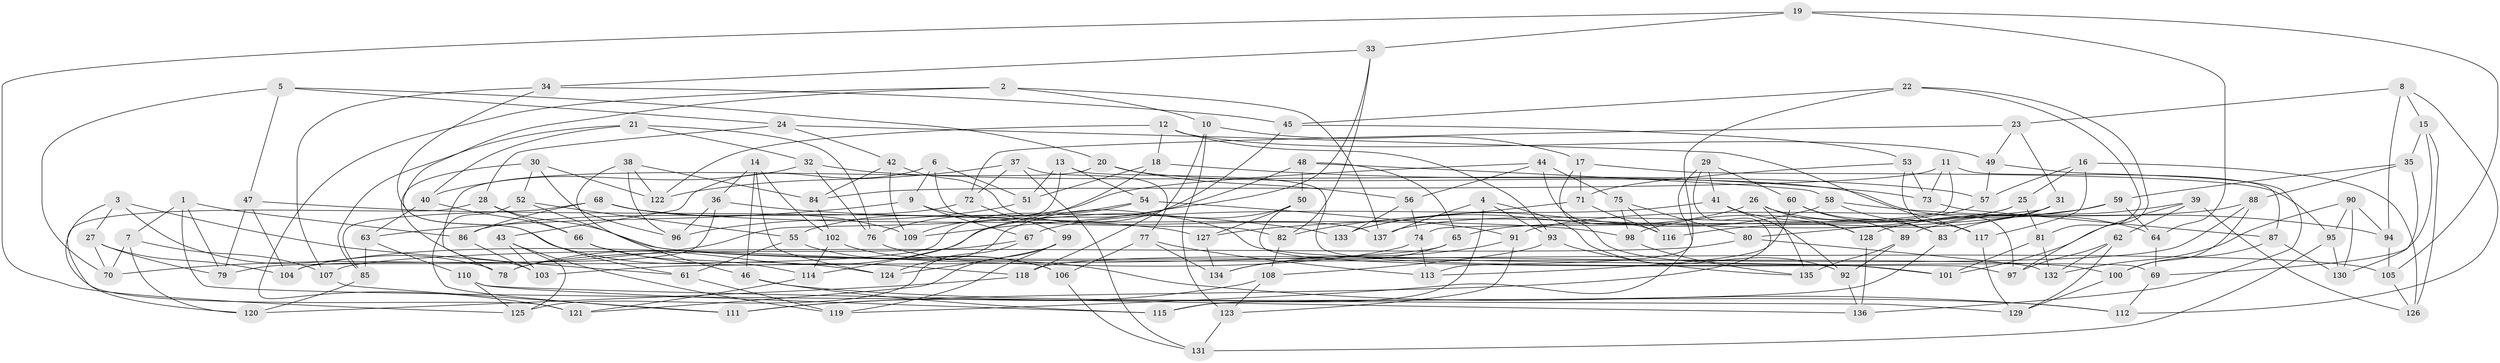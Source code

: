 // Generated by graph-tools (version 1.1) at 2025/59/03/09/25 04:59:25]
// undirected, 137 vertices, 274 edges
graph export_dot {
graph [start="1"]
  node [color=gray90,style=filled];
  1;
  2;
  3;
  4;
  5;
  6;
  7;
  8;
  9;
  10;
  11;
  12;
  13;
  14;
  15;
  16;
  17;
  18;
  19;
  20;
  21;
  22;
  23;
  24;
  25;
  26;
  27;
  28;
  29;
  30;
  31;
  32;
  33;
  34;
  35;
  36;
  37;
  38;
  39;
  40;
  41;
  42;
  43;
  44;
  45;
  46;
  47;
  48;
  49;
  50;
  51;
  52;
  53;
  54;
  55;
  56;
  57;
  58;
  59;
  60;
  61;
  62;
  63;
  64;
  65;
  66;
  67;
  68;
  69;
  70;
  71;
  72;
  73;
  74;
  75;
  76;
  77;
  78;
  79;
  80;
  81;
  82;
  83;
  84;
  85;
  86;
  87;
  88;
  89;
  90;
  91;
  92;
  93;
  94;
  95;
  96;
  97;
  98;
  99;
  100;
  101;
  102;
  103;
  104;
  105;
  106;
  107;
  108;
  109;
  110;
  111;
  112;
  113;
  114;
  115;
  116;
  117;
  118;
  119;
  120;
  121;
  122;
  123;
  124;
  125;
  126;
  127;
  128;
  129;
  130;
  131;
  132;
  133;
  134;
  135;
  136;
  137;
  1 -- 7;
  1 -- 79;
  1 -- 86;
  1 -- 129;
  2 -- 10;
  2 -- 121;
  2 -- 61;
  2 -- 137;
  3 -- 27;
  3 -- 78;
  3 -- 61;
  3 -- 121;
  4 -- 137;
  4 -- 93;
  4 -- 115;
  4 -- 92;
  5 -- 70;
  5 -- 24;
  5 -- 47;
  5 -- 20;
  6 -- 9;
  6 -- 51;
  6 -- 43;
  6 -- 82;
  7 -- 70;
  7 -- 120;
  7 -- 107;
  8 -- 23;
  8 -- 15;
  8 -- 94;
  8 -- 112;
  9 -- 101;
  9 -- 63;
  9 -- 67;
  10 -- 17;
  10 -- 123;
  10 -- 118;
  11 -- 84;
  11 -- 74;
  11 -- 87;
  11 -- 73;
  12 -- 49;
  12 -- 18;
  12 -- 122;
  12 -- 93;
  13 -- 51;
  13 -- 54;
  13 -- 69;
  13 -- 70;
  14 -- 46;
  14 -- 102;
  14 -- 36;
  14 -- 124;
  15 -- 69;
  15 -- 35;
  15 -- 126;
  16 -- 117;
  16 -- 25;
  16 -- 57;
  16 -- 126;
  17 -- 101;
  17 -- 95;
  17 -- 71;
  18 -- 51;
  18 -- 109;
  18 -- 73;
  19 -- 105;
  19 -- 64;
  19 -- 125;
  19 -- 33;
  20 -- 78;
  20 -- 64;
  20 -- 56;
  21 -- 32;
  21 -- 40;
  21 -- 85;
  21 -- 76;
  22 -- 81;
  22 -- 45;
  22 -- 119;
  22 -- 97;
  23 -- 49;
  23 -- 72;
  23 -- 31;
  24 -- 28;
  24 -- 117;
  24 -- 42;
  25 -- 81;
  25 -- 65;
  25 -- 137;
  26 -- 135;
  26 -- 133;
  26 -- 117;
  26 -- 128;
  27 -- 104;
  27 -- 79;
  27 -- 70;
  28 -- 66;
  28 -- 120;
  28 -- 105;
  29 -- 113;
  29 -- 111;
  29 -- 41;
  29 -- 60;
  30 -- 103;
  30 -- 52;
  30 -- 122;
  30 -- 96;
  31 -- 83;
  31 -- 116;
  31 -- 80;
  32 -- 40;
  32 -- 57;
  32 -- 76;
  33 -- 34;
  33 -- 82;
  33 -- 109;
  34 -- 107;
  34 -- 45;
  34 -- 124;
  35 -- 130;
  35 -- 88;
  35 -- 59;
  36 -- 96;
  36 -- 104;
  36 -- 133;
  37 -- 122;
  37 -- 131;
  37 -- 77;
  37 -- 72;
  38 -- 84;
  38 -- 96;
  38 -- 122;
  38 -- 46;
  39 -- 101;
  39 -- 62;
  39 -- 89;
  39 -- 126;
  40 -- 66;
  40 -- 63;
  41 -- 128;
  41 -- 92;
  41 -- 67;
  42 -- 109;
  42 -- 137;
  42 -- 84;
  43 -- 125;
  43 -- 103;
  43 -- 119;
  44 -- 75;
  44 -- 56;
  44 -- 55;
  44 -- 116;
  45 -- 114;
  45 -- 53;
  46 -- 112;
  46 -- 115;
  47 -- 104;
  47 -- 79;
  47 -- 127;
  48 -- 50;
  48 -- 78;
  48 -- 65;
  48 -- 58;
  49 -- 57;
  49 -- 136;
  50 -- 127;
  50 -- 124;
  50 -- 97;
  51 -- 96;
  52 -- 55;
  52 -- 100;
  52 -- 111;
  53 -- 73;
  53 -- 71;
  53 -- 97;
  54 -- 91;
  54 -- 79;
  54 -- 76;
  55 -- 61;
  55 -- 106;
  56 -- 74;
  56 -- 133;
  57 -- 98;
  58 -- 133;
  58 -- 94;
  58 -- 83;
  59 -- 127;
  59 -- 128;
  59 -- 64;
  60 -- 83;
  60 -- 89;
  60 -- 113;
  61 -- 119;
  62 -- 97;
  62 -- 129;
  62 -- 132;
  63 -- 110;
  63 -- 85;
  64 -- 69;
  65 -- 103;
  65 -- 134;
  66 -- 114;
  66 -- 118;
  67 -- 78;
  67 -- 125;
  68 -- 98;
  68 -- 86;
  68 -- 85;
  68 -- 109;
  69 -- 112;
  71 -- 116;
  71 -- 82;
  72 -- 99;
  72 -- 86;
  73 -- 87;
  74 -- 104;
  74 -- 113;
  75 -- 98;
  75 -- 116;
  75 -- 80;
  76 -- 112;
  77 -- 134;
  77 -- 106;
  77 -- 113;
  80 -- 132;
  80 -- 107;
  81 -- 132;
  81 -- 101;
  82 -- 108;
  83 -- 115;
  84 -- 102;
  85 -- 120;
  86 -- 103;
  87 -- 130;
  87 -- 100;
  88 -- 118;
  88 -- 100;
  88 -- 91;
  89 -- 92;
  89 -- 135;
  90 -- 132;
  90 -- 94;
  90 -- 130;
  90 -- 95;
  91 -- 134;
  91 -- 123;
  92 -- 136;
  93 -- 108;
  93 -- 135;
  94 -- 105;
  95 -- 131;
  95 -- 130;
  98 -- 135;
  99 -- 124;
  99 -- 121;
  99 -- 119;
  100 -- 129;
  102 -- 106;
  102 -- 114;
  105 -- 126;
  106 -- 131;
  107 -- 111;
  108 -- 111;
  108 -- 123;
  110 -- 136;
  110 -- 115;
  110 -- 125;
  114 -- 121;
  117 -- 129;
  118 -- 120;
  123 -- 131;
  127 -- 134;
  128 -- 136;
}
